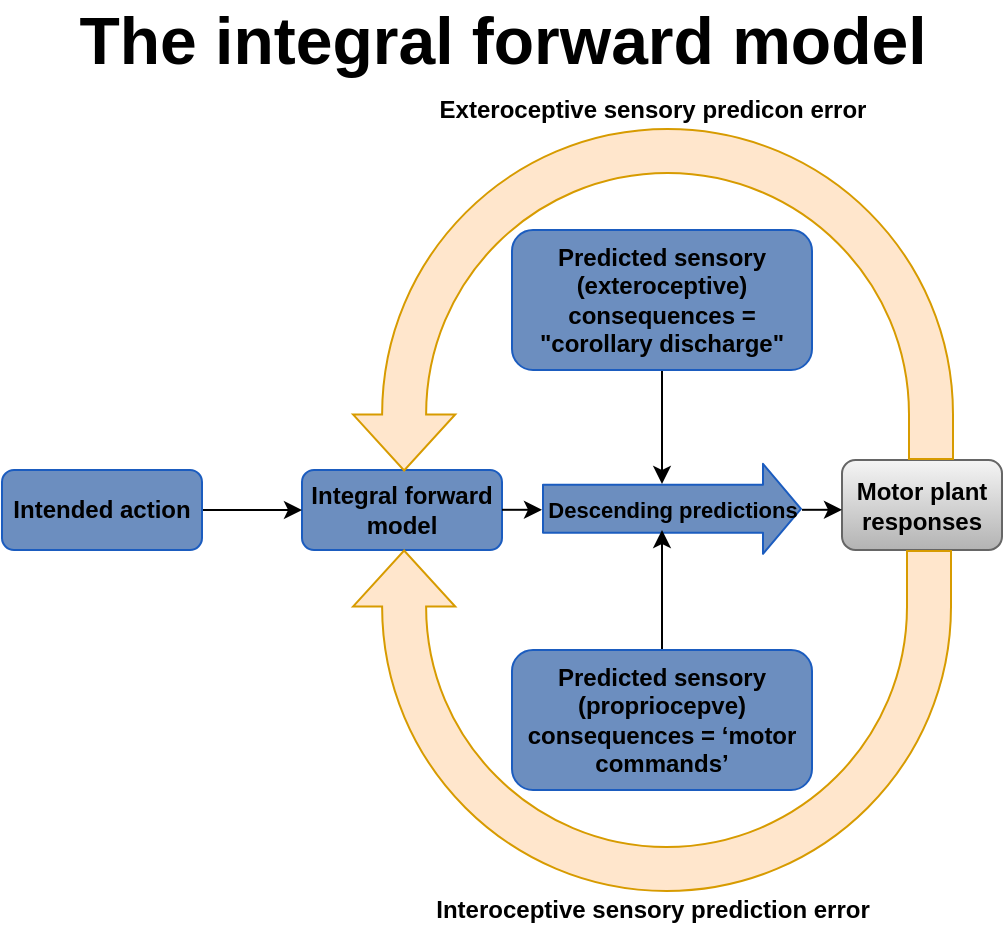 <mxfile version="14.2.4" type="github">
  <diagram id="oFeBLRhFoD2jbrIdMfkN" name="Page-1">
    <mxGraphModel dx="478" dy="1408" grid="1" gridSize="10" guides="1" tooltips="1" connect="1" arrows="1" fold="1" page="1" pageScale="1" pageWidth="850" pageHeight="1100" math="0" shadow="0">
      <root>
        <mxCell id="0" />
        <mxCell id="1" parent="0" />
        <mxCell id="KZVcwBIvwKNDq4k1mtDS-1" value="&lt;b&gt;Integral forward model&lt;/b&gt;" style="rounded=1;whiteSpace=wrap;html=1;fillColor=#6C8EBF;strokeColor=#1B5CBF;" parent="1" vertex="1">
          <mxGeometry x="170" y="140" width="100" height="40" as="geometry" />
        </mxCell>
        <mxCell id="KZVcwBIvwKNDq4k1mtDS-2" value="" style="shape=flexArrow;endArrow=classic;html=1;endSize=6;width=24;fillColor=#6C8EBF;strokeColor=#1B5CBF;" parent="1" edge="1">
          <mxGeometry width="50" height="50" relative="1" as="geometry">
            <mxPoint x="290" y="159.41" as="sourcePoint" />
            <mxPoint x="420" y="159.41" as="targetPoint" />
            <Array as="points" />
          </mxGeometry>
        </mxCell>
        <mxCell id="KZVcwBIvwKNDq4k1mtDS-3" value="&lt;b&gt;Descending predictions&lt;/b&gt;" style="edgeLabel;html=1;align=center;verticalAlign=middle;resizable=0;points=[];labelBackgroundColor=none;" parent="KZVcwBIvwKNDq4k1mtDS-2" vertex="1" connectable="0">
          <mxGeometry x="-0.38" y="2" relative="1" as="geometry">
            <mxPoint x="24.52" y="2.59" as="offset" />
          </mxGeometry>
        </mxCell>
        <mxCell id="KZVcwBIvwKNDq4k1mtDS-5" value="&lt;b&gt;Motor plant responses&lt;/b&gt;" style="rounded=1;whiteSpace=wrap;html=1;fillColor=#f5f5f5;strokeColor=#666666;gradientColor=#b3b3b3;" parent="1" vertex="1">
          <mxGeometry x="440" y="135" width="80" height="45" as="geometry" />
        </mxCell>
        <mxCell id="KZVcwBIvwKNDq4k1mtDS-8" value="&lt;b&gt;&lt;font style=&quot;font-size: 33px&quot;&gt;The integral forward model&lt;/font&gt;&lt;/b&gt;" style="text;html=1;align=center;verticalAlign=middle;resizable=0;points=[];autosize=1;" parent="1" vertex="1">
          <mxGeometry x="50" y="-90" width="440" height="30" as="geometry" />
        </mxCell>
        <mxCell id="KZVcwBIvwKNDq4k1mtDS-11" value="" style="html=1;shadow=0;dashed=0;align=center;verticalAlign=middle;shape=mxgraph.arrows2.uTurnArrow;dy=11;arrowHead=51.11;dx2=27.98;rotation=-90;perimeterSpacing=0;flipH=1;fillColor=#ffe6cc;strokeColor=#d79b00;" parent="1" vertex="1">
          <mxGeometry x="263" y="-98" width="165" height="300" as="geometry" />
        </mxCell>
        <mxCell id="KZVcwBIvwKNDq4k1mtDS-20" value="" style="edgeStyle=orthogonalEdgeStyle;rounded=0;orthogonalLoop=1;jettySize=auto;html=1;endSize=6;" parent="1" source="KZVcwBIvwKNDq4k1mtDS-16" edge="1">
          <mxGeometry relative="1" as="geometry">
            <mxPoint x="170" y="160" as="targetPoint" />
          </mxGeometry>
        </mxCell>
        <mxCell id="KZVcwBIvwKNDq4k1mtDS-16" value="&lt;b&gt;Intended action&lt;/b&gt;" style="rounded=1;whiteSpace=wrap;html=1;fillColor=#6C8EBF;strokeColor=#1B5CBF;" parent="1" vertex="1">
          <mxGeometry x="20" y="140" width="100" height="40" as="geometry" />
        </mxCell>
        <mxCell id="KZVcwBIvwKNDq4k1mtDS-22" value="&lt;b&gt;Exteroceptive sensory predicon error&lt;/b&gt;" style="text;html=1;align=center;verticalAlign=middle;resizable=0;points=[];autosize=1;" parent="1" vertex="1">
          <mxGeometry x="230" y="-50" width="230" height="20" as="geometry" />
        </mxCell>
        <mxCell id="KZVcwBIvwKNDq4k1mtDS-23" value="" style="html=1;shadow=0;dashed=0;align=center;verticalAlign=middle;shape=mxgraph.arrows2.uTurnArrow;dy=11;arrowHead=51.11;dx2=27.98;rotation=-90;perimeterSpacing=0;flipH=0;fillColor=#ffe6cc;strokeColor=#d79b00;" parent="1" vertex="1">
          <mxGeometry x="260" y="116" width="170" height="299" as="geometry" />
        </mxCell>
        <mxCell id="KZVcwBIvwKNDq4k1mtDS-24" value="&lt;b&gt;Interoceptive sensory prediction error&lt;/b&gt;" style="text;html=1;align=center;verticalAlign=middle;resizable=0;points=[];autosize=1;" parent="1" vertex="1">
          <mxGeometry x="230" y="350" width="230" height="20" as="geometry" />
        </mxCell>
        <mxCell id="KZVcwBIvwKNDq4k1mtDS-26" value="" style="edgeStyle=orthogonalEdgeStyle;rounded=0;orthogonalLoop=1;jettySize=auto;html=1;endSize=6;" parent="1" source="KZVcwBIvwKNDq4k1mtDS-25" edge="1">
          <mxGeometry relative="1" as="geometry">
            <mxPoint x="350" y="147" as="targetPoint" />
          </mxGeometry>
        </mxCell>
        <mxCell id="KZVcwBIvwKNDq4k1mtDS-25" value="&lt;b&gt;Predicted sensory (exteroceptive)&lt;br&gt;consequences = &quot;corollary discharge&quot;&lt;/b&gt;" style="rounded=1;whiteSpace=wrap;html=1;fillColor=#6C8EBF;strokeColor=#1B5CBF;" parent="1" vertex="1">
          <mxGeometry x="275" y="20" width="150" height="70" as="geometry" />
        </mxCell>
        <mxCell id="KZVcwBIvwKNDq4k1mtDS-29" value="" style="edgeStyle=orthogonalEdgeStyle;rounded=0;orthogonalLoop=1;jettySize=auto;html=1;endSize=6;" parent="1" source="KZVcwBIvwKNDq4k1mtDS-28" edge="1">
          <mxGeometry relative="1" as="geometry">
            <mxPoint x="350" y="170" as="targetPoint" />
          </mxGeometry>
        </mxCell>
        <mxCell id="KZVcwBIvwKNDq4k1mtDS-28" value="&lt;b&gt;&lt;span&gt;Predicted sensory (propriocepve)&lt;/span&gt;&lt;br&gt;&lt;span&gt;consequences = ‘motor commands’&lt;/span&gt;&lt;/b&gt;" style="rounded=1;whiteSpace=wrap;html=1;fillColor=#6C8EBF;strokeColor=#1B5CBF;" parent="1" vertex="1">
          <mxGeometry x="275" y="230" width="150" height="70" as="geometry" />
        </mxCell>
        <mxCell id="tkpRhFYnCF7QWg0prxbS-1" value="" style="edgeStyle=orthogonalEdgeStyle;rounded=0;orthogonalLoop=1;jettySize=auto;html=1;endSize=6;" parent="1" edge="1">
          <mxGeometry relative="1" as="geometry">
            <mxPoint x="290" y="160" as="targetPoint" />
            <mxPoint x="270" y="159.9" as="sourcePoint" />
          </mxGeometry>
        </mxCell>
        <mxCell id="tkpRhFYnCF7QWg0prxbS-2" value="" style="edgeStyle=orthogonalEdgeStyle;rounded=0;orthogonalLoop=1;jettySize=auto;html=1;endSize=6;" parent="1" edge="1">
          <mxGeometry relative="1" as="geometry">
            <mxPoint x="439.99" y="160" as="targetPoint" />
            <mxPoint x="419.99" y="159.9" as="sourcePoint" />
          </mxGeometry>
        </mxCell>
      </root>
    </mxGraphModel>
  </diagram>
</mxfile>

